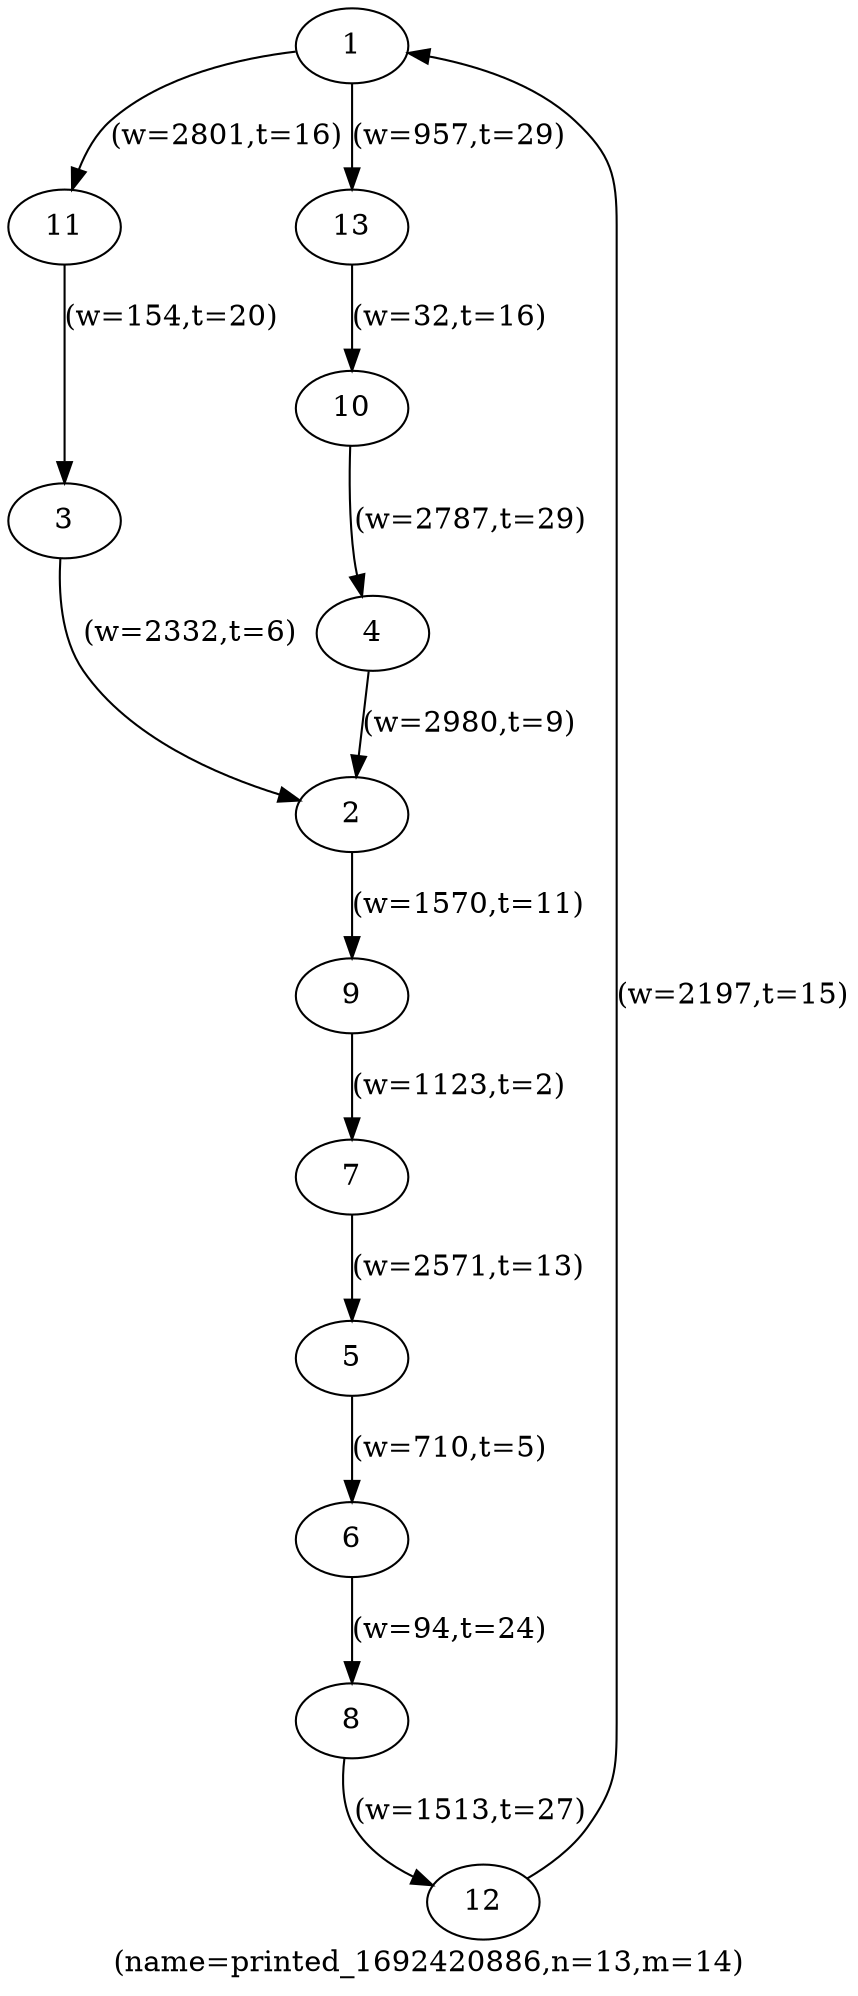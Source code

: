 digraph printed_1692420886 {
label="(name=printed_1692420886,n=13,m=14)";
	1 -> 11 [label="(w=2801,t=16)"];
	1 -> 13 [label="(w=957,t=29)"];
	2 -> 9 [label="(w=1570,t=11)"];
	3 -> 2 [label="(w=2332,t=6)"];
	4 -> 2 [label="(w=2980,t=9)"];
	5 -> 6 [label="(w=710,t=5)"];
	6 -> 8 [label="(w=94,t=24)"];
	7 -> 5 [label="(w=2571,t=13)"];
	8 -> 12 [label="(w=1513,t=27)"];
	9 -> 7 [label="(w=1123,t=2)"];
	10 -> 4 [label="(w=2787,t=29)"];
	11 -> 3 [label="(w=154,t=20)"];
	12 -> 1 [label="(w=2197,t=15)"];
	13 -> 10 [label="(w=32,t=16)"];
	1 [label="1"];
	2 [label="2"];
	3 [label="3"];
	4 [label="4"];
	5 [label="5"];
	6 [label="6"];
	7 [label="7"];
	8 [label="8"];
	9 [label="9"];
	10 [label="10"];
	11 [label="11"];
	12 [label="12"];
	13 [label="13"];
}
